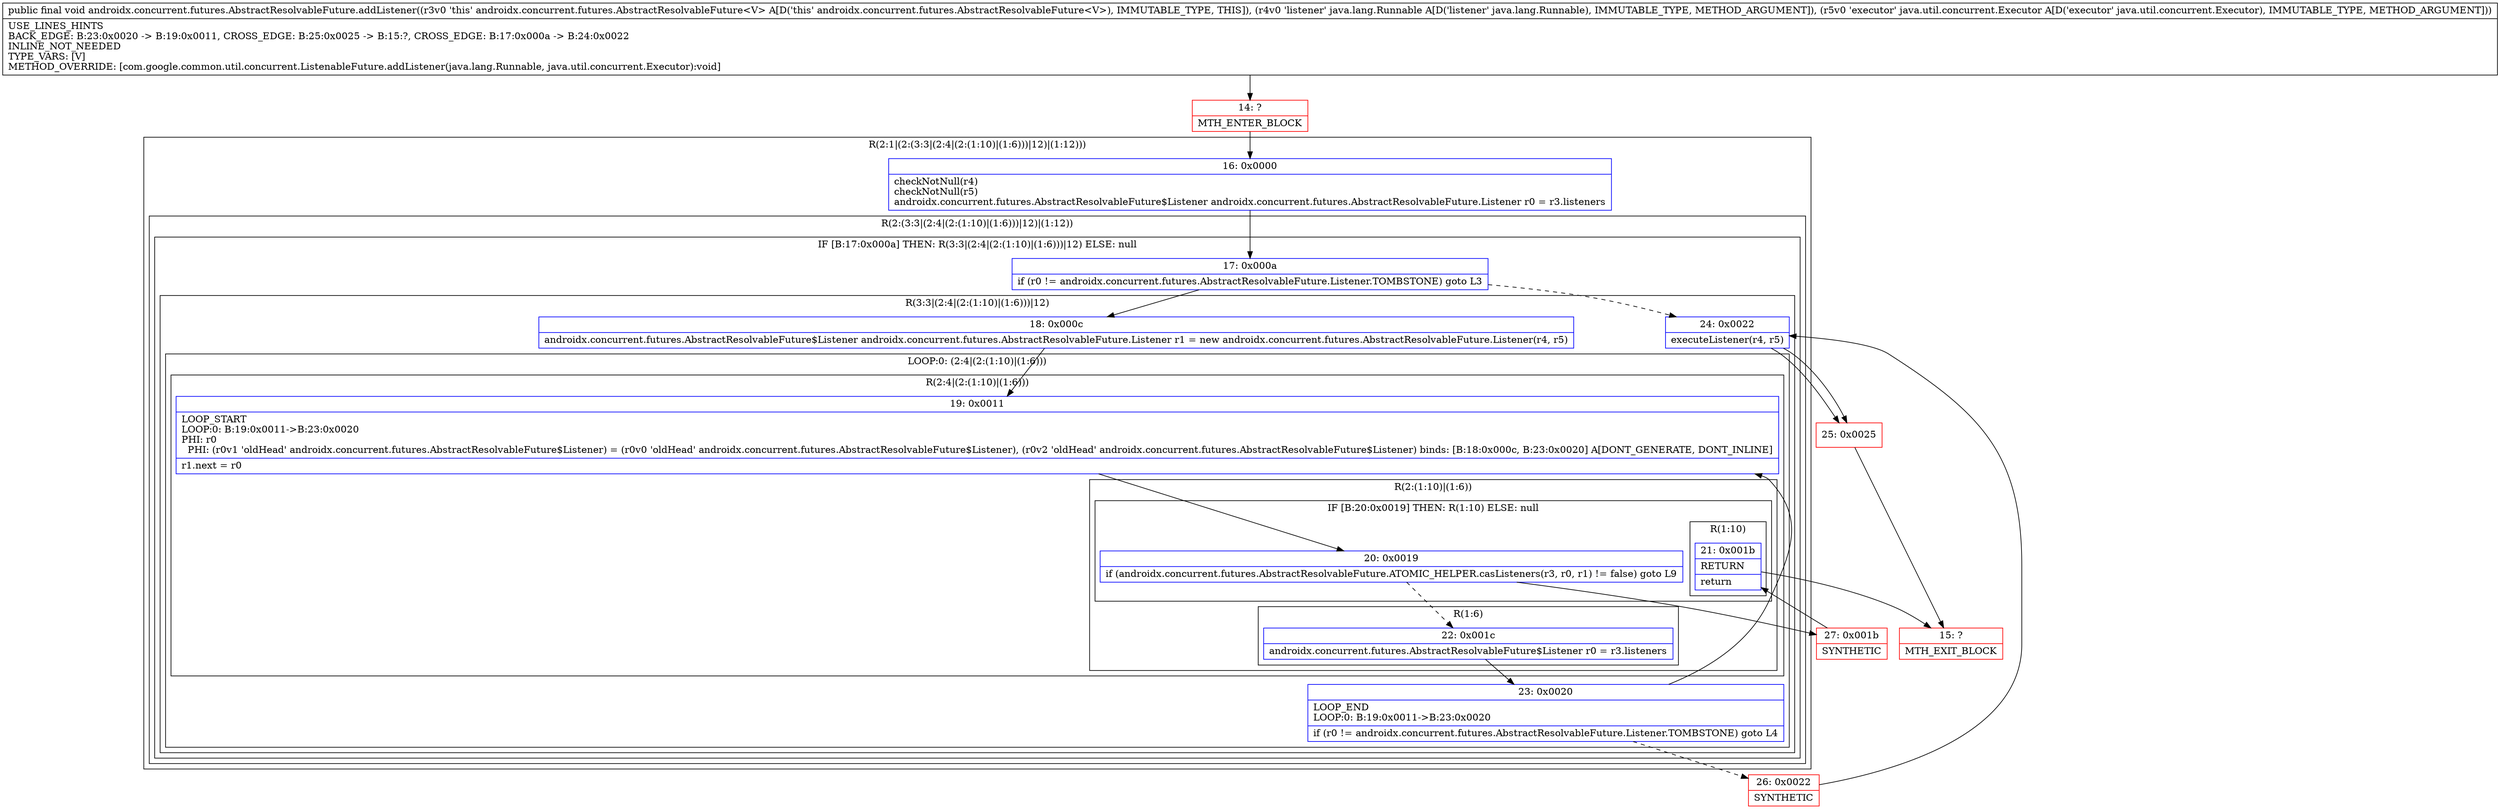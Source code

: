 digraph "CFG forandroidx.concurrent.futures.AbstractResolvableFuture.addListener(Ljava\/lang\/Runnable;Ljava\/util\/concurrent\/Executor;)V" {
subgraph cluster_Region_564237900 {
label = "R(2:1|(2:(3:3|(2:4|(2:(1:10)|(1:6)))|12)|(1:12)))";
node [shape=record,color=blue];
Node_16 [shape=record,label="{16\:\ 0x0000|checkNotNull(r4)\lcheckNotNull(r5)\landroidx.concurrent.futures.AbstractResolvableFuture$Listener androidx.concurrent.futures.AbstractResolvableFuture.Listener r0 = r3.listeners\l}"];
subgraph cluster_Region_71596840 {
label = "R(2:(3:3|(2:4|(2:(1:10)|(1:6)))|12)|(1:12))";
node [shape=record,color=blue];
subgraph cluster_IfRegion_745084931 {
label = "IF [B:17:0x000a] THEN: R(3:3|(2:4|(2:(1:10)|(1:6)))|12) ELSE: null";
node [shape=record,color=blue];
Node_17 [shape=record,label="{17\:\ 0x000a|if (r0 != androidx.concurrent.futures.AbstractResolvableFuture.Listener.TOMBSTONE) goto L3\l}"];
subgraph cluster_Region_233074233 {
label = "R(3:3|(2:4|(2:(1:10)|(1:6)))|12)";
node [shape=record,color=blue];
Node_18 [shape=record,label="{18\:\ 0x000c|androidx.concurrent.futures.AbstractResolvableFuture$Listener androidx.concurrent.futures.AbstractResolvableFuture.Listener r1 = new androidx.concurrent.futures.AbstractResolvableFuture.Listener(r4, r5)\l}"];
subgraph cluster_LoopRegion_1764350495 {
label = "LOOP:0: (2:4|(2:(1:10)|(1:6)))";
node [shape=record,color=blue];
Node_23 [shape=record,label="{23\:\ 0x0020|LOOP_END\lLOOP:0: B:19:0x0011\-\>B:23:0x0020\l|if (r0 != androidx.concurrent.futures.AbstractResolvableFuture.Listener.TOMBSTONE) goto L4\l}"];
subgraph cluster_Region_927869817 {
label = "R(2:4|(2:(1:10)|(1:6)))";
node [shape=record,color=blue];
Node_19 [shape=record,label="{19\:\ 0x0011|LOOP_START\lLOOP:0: B:19:0x0011\-\>B:23:0x0020\lPHI: r0 \l  PHI: (r0v1 'oldHead' androidx.concurrent.futures.AbstractResolvableFuture$Listener) = (r0v0 'oldHead' androidx.concurrent.futures.AbstractResolvableFuture$Listener), (r0v2 'oldHead' androidx.concurrent.futures.AbstractResolvableFuture$Listener) binds: [B:18:0x000c, B:23:0x0020] A[DONT_GENERATE, DONT_INLINE]\l|r1.next = r0\l}"];
subgraph cluster_Region_2067830481 {
label = "R(2:(1:10)|(1:6))";
node [shape=record,color=blue];
subgraph cluster_IfRegion_451991594 {
label = "IF [B:20:0x0019] THEN: R(1:10) ELSE: null";
node [shape=record,color=blue];
Node_20 [shape=record,label="{20\:\ 0x0019|if (androidx.concurrent.futures.AbstractResolvableFuture.ATOMIC_HELPER.casListeners(r3, r0, r1) != false) goto L9\l}"];
subgraph cluster_Region_109187131 {
label = "R(1:10)";
node [shape=record,color=blue];
Node_21 [shape=record,label="{21\:\ 0x001b|RETURN\l|return\l}"];
}
}
subgraph cluster_Region_1919953728 {
label = "R(1:6)";
node [shape=record,color=blue];
Node_22 [shape=record,label="{22\:\ 0x001c|androidx.concurrent.futures.AbstractResolvableFuture$Listener r0 = r3.listeners\l}"];
}
}
}
}
Node_24 [shape=record,label="{24\:\ 0x0022|executeListener(r4, r5)\l}"];
}
}
subgraph cluster_Region_530013486 {
label = "R(1:12)";
node [shape=record,color=blue];
Node_24 [shape=record,label="{24\:\ 0x0022|executeListener(r4, r5)\l}"];
}
}
}
Node_14 [shape=record,color=red,label="{14\:\ ?|MTH_ENTER_BLOCK\l}"];
Node_26 [shape=record,color=red,label="{26\:\ 0x0022|SYNTHETIC\l}"];
Node_27 [shape=record,color=red,label="{27\:\ 0x001b|SYNTHETIC\l}"];
Node_15 [shape=record,color=red,label="{15\:\ ?|MTH_EXIT_BLOCK\l}"];
Node_25 [shape=record,color=red,label="{25\:\ 0x0025}"];
MethodNode[shape=record,label="{public final void androidx.concurrent.futures.AbstractResolvableFuture.addListener((r3v0 'this' androidx.concurrent.futures.AbstractResolvableFuture\<V\> A[D('this' androidx.concurrent.futures.AbstractResolvableFuture\<V\>), IMMUTABLE_TYPE, THIS]), (r4v0 'listener' java.lang.Runnable A[D('listener' java.lang.Runnable), IMMUTABLE_TYPE, METHOD_ARGUMENT]), (r5v0 'executor' java.util.concurrent.Executor A[D('executor' java.util.concurrent.Executor), IMMUTABLE_TYPE, METHOD_ARGUMENT]))  | USE_LINES_HINTS\lBACK_EDGE: B:23:0x0020 \-\> B:19:0x0011, CROSS_EDGE: B:25:0x0025 \-\> B:15:?, CROSS_EDGE: B:17:0x000a \-\> B:24:0x0022\lINLINE_NOT_NEEDED\lTYPE_VARS: [V]\lMETHOD_OVERRIDE: [com.google.common.util.concurrent.ListenableFuture.addListener(java.lang.Runnable, java.util.concurrent.Executor):void]\l}"];
MethodNode -> Node_14;Node_16 -> Node_17;
Node_17 -> Node_18;
Node_17 -> Node_24[style=dashed];
Node_18 -> Node_19;
Node_23 -> Node_19;
Node_23 -> Node_26[style=dashed];
Node_19 -> Node_20;
Node_20 -> Node_22[style=dashed];
Node_20 -> Node_27;
Node_21 -> Node_15;
Node_22 -> Node_23;
Node_24 -> Node_25;
Node_24 -> Node_25;
Node_14 -> Node_16;
Node_26 -> Node_24;
Node_27 -> Node_21;
Node_25 -> Node_15;
}

